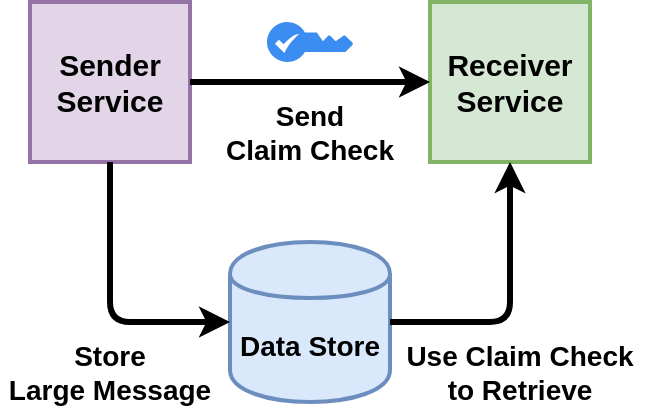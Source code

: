<mxfile version="11.0.4" type="device"><diagram id="1v3A5XvFyzN8i_6czV8z" name="Page-1"><mxGraphModel dx="1750" dy="949" grid="1" gridSize="10" guides="1" tooltips="1" connect="1" arrows="1" fold="1" page="1" pageScale="1" pageWidth="3000" pageHeight="3000" math="0" shadow="0"><root><mxCell id="0"/><mxCell id="1" parent="0"/><mxCell id="uPVL8c6EeZqz23sFmRD3-1" value="&lt;font style=&quot;font-size: 15px&quot;&gt;&lt;b&gt;Sender&lt;br&gt;Service&lt;/b&gt;&lt;/font&gt;" style="rounded=0;whiteSpace=wrap;html=1;strokeWidth=2;fillColor=#e1d5e7;strokeColor=#9673a6;" vertex="1" parent="1"><mxGeometry x="360" y="280" width="80" height="80" as="geometry"/></mxCell><mxCell id="uPVL8c6EeZqz23sFmRD3-2" value="&lt;font style=&quot;font-size: 15px&quot;&gt;&lt;b&gt;Receiver&lt;br&gt;Service&lt;/b&gt;&lt;/font&gt;" style="rounded=0;whiteSpace=wrap;html=1;strokeWidth=2;fillColor=#d5e8d4;strokeColor=#82b366;" vertex="1" parent="1"><mxGeometry x="560" y="280" width="80" height="80" as="geometry"/></mxCell><mxCell id="uPVL8c6EeZqz23sFmRD3-3" value="&lt;font size=&quot;1&quot;&gt;&lt;b style=&quot;font-size: 14px&quot;&gt;Data Store&lt;/b&gt;&lt;/font&gt;" style="shape=cylinder;whiteSpace=wrap;html=1;boundedLbl=1;backgroundOutline=1;strokeWidth=2;fillColor=#dae8fc;strokeColor=#6c8ebf;" vertex="1" parent="1"><mxGeometry x="460" y="400" width="80" height="80" as="geometry"/></mxCell><mxCell id="uPVL8c6EeZqz23sFmRD3-4" value="" style="endArrow=classic;html=1;exitX=0.5;exitY=1;exitDx=0;exitDy=0;entryX=0;entryY=0.5;entryDx=0;entryDy=0;strokeWidth=3;" edge="1" parent="1" source="uPVL8c6EeZqz23sFmRD3-1" target="uPVL8c6EeZqz23sFmRD3-3"><mxGeometry width="50" height="50" relative="1" as="geometry"><mxPoint x="360" y="550" as="sourcePoint"/><mxPoint x="410" y="500" as="targetPoint"/><Array as="points"><mxPoint x="400" y="440"/></Array></mxGeometry></mxCell><mxCell id="uPVL8c6EeZqz23sFmRD3-5" value="" style="endArrow=classic;html=1;exitX=1;exitY=0.5;exitDx=0;exitDy=0;entryX=0.5;entryY=1;entryDx=0;entryDy=0;strokeWidth=3;" edge="1" parent="1" source="uPVL8c6EeZqz23sFmRD3-3" target="uPVL8c6EeZqz23sFmRD3-2"><mxGeometry width="50" height="50" relative="1" as="geometry"><mxPoint x="790" y="440" as="sourcePoint"/><mxPoint x="870" y="520" as="targetPoint"/><Array as="points"><mxPoint x="600" y="440"/></Array></mxGeometry></mxCell><mxCell id="uPVL8c6EeZqz23sFmRD3-6" value="" style="endArrow=classic;html=1;strokeWidth=3;entryX=0;entryY=0.5;entryDx=0;entryDy=0;exitX=1;exitY=0.5;exitDx=0;exitDy=0;" edge="1" parent="1" source="uPVL8c6EeZqz23sFmRD3-1" target="uPVL8c6EeZqz23sFmRD3-2"><mxGeometry width="50" height="50" relative="1" as="geometry"><mxPoint x="360" y="550" as="sourcePoint"/><mxPoint x="410" y="500" as="targetPoint"/></mxGeometry></mxCell><mxCell id="uPVL8c6EeZqz23sFmRD3-7" value="" style="html=1;aspect=fixed;strokeColor=none;shadow=0;align=center;verticalAlign=top;fillColor=#3B8DF1;shape=mxgraph.gcp2.key" vertex="1" parent="1"><mxGeometry x="478.5" y="290" width="43" height="20" as="geometry"/></mxCell><mxCell id="uPVL8c6EeZqz23sFmRD3-8" value="&lt;font style=&quot;font-size: 14px&quot;&gt;&lt;b&gt;Store&lt;br&gt;Large Message&lt;br&gt;&lt;/b&gt;&lt;/font&gt;" style="text;html=1;strokeColor=none;fillColor=none;align=center;verticalAlign=middle;whiteSpace=wrap;rounded=0;" vertex="1" parent="1"><mxGeometry x="345" y="450" width="110" height="30" as="geometry"/></mxCell><mxCell id="uPVL8c6EeZqz23sFmRD3-9" value="&lt;span style=&quot;font-size: 14px&quot;&gt;&lt;b&gt;Use Claim Check &lt;br&gt;to Retrieve&lt;/b&gt;&lt;/span&gt;" style="text;html=1;strokeColor=none;fillColor=none;align=center;verticalAlign=middle;whiteSpace=wrap;rounded=0;" vertex="1" parent="1"><mxGeometry x="540" y="450" width="130" height="30" as="geometry"/></mxCell><mxCell id="uPVL8c6EeZqz23sFmRD3-10" value="&lt;span style=&quot;font-size: 14px&quot;&gt;&lt;b&gt;Send &lt;br&gt;Claim Check&lt;/b&gt;&lt;/span&gt;" style="text;html=1;strokeColor=none;fillColor=none;align=center;verticalAlign=middle;whiteSpace=wrap;rounded=0;" vertex="1" parent="1"><mxGeometry x="445" y="330" width="110" height="30" as="geometry"/></mxCell></root></mxGraphModel></diagram></mxfile>